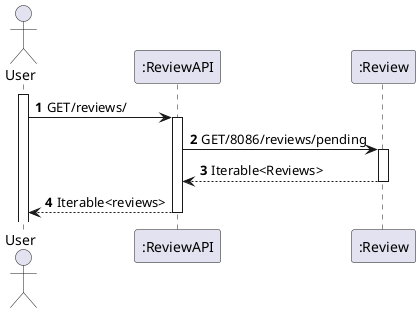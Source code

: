 @startuml
'https://plantuml.com/sequence-diagram


autoactivate on
autonumber

actor "User" as User
participant ":ReviewAPI" as rev1
participant ":Review" as rev2

activate User

User -> rev1: GET/reviews/
rev1 -> rev2: GET/8086/reviews/pending
rev2 -->rev1: Iterable<Reviews>
rev1 --> User: Iterable<reviews>

@enduml